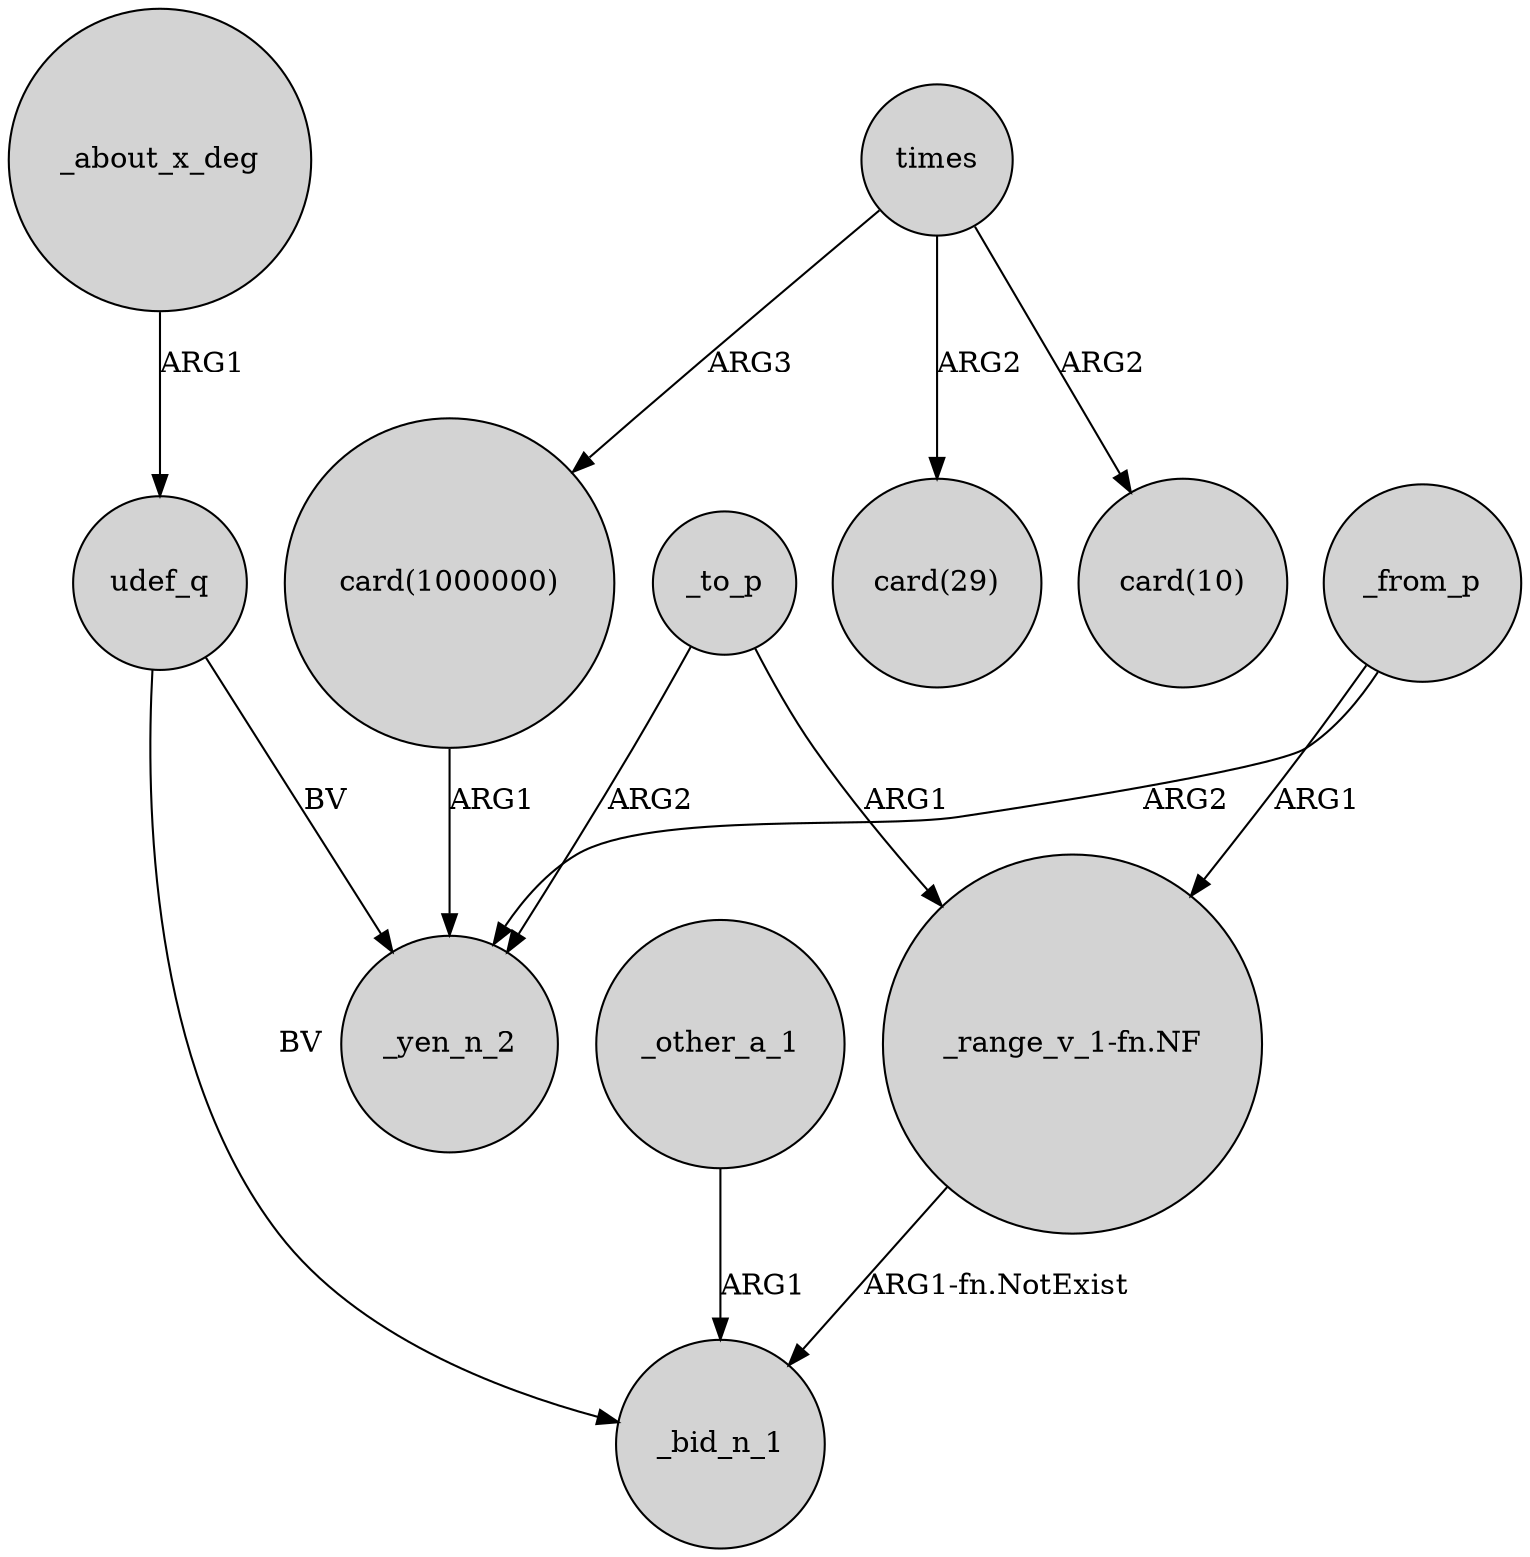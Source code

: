 digraph {
	node [shape=circle style=filled]
	udef_q -> _bid_n_1 [label=BV]
	"card(1000000)" -> _yen_n_2 [label=ARG1]
	_to_p -> _yen_n_2 [label=ARG2]
	udef_q -> _yen_n_2 [label=BV]
	_to_p -> "_range_v_1-fn.NF" [label=ARG1]
	times -> "card(29)" [label=ARG2]
	times -> "card(1000000)" [label=ARG3]
	_from_p -> _yen_n_2 [label=ARG2]
	_about_x_deg -> udef_q [label=ARG1]
	_from_p -> "_range_v_1-fn.NF" [label=ARG1]
	times -> "card(10)" [label=ARG2]
	"_range_v_1-fn.NF" -> _bid_n_1 [label="ARG1-fn.NotExist"]
	_other_a_1 -> _bid_n_1 [label=ARG1]
}
